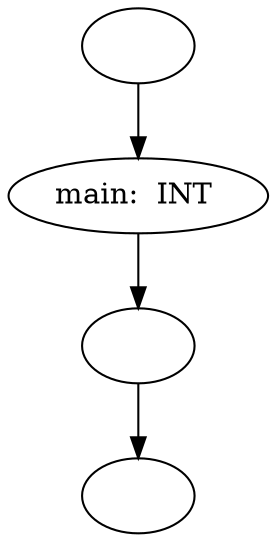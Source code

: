 digraph AST {
  "134992473225200" [label=""];
  "134992473225200" -> "134992473214928";
  "134992473214928" [label="main:  INT "];
  "134992473214928" -> "134992473214496";
  "134992473214496" [label=""];
  "134992473214496" -> "134992473222992";
  "134992473222992" [label=""];
}
